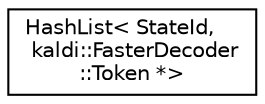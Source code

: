 digraph "Graphical Class Hierarchy"
{
  edge [fontname="Helvetica",fontsize="10",labelfontname="Helvetica",labelfontsize="10"];
  node [fontname="Helvetica",fontsize="10",shape=record];
  rankdir="LR";
  Node0 [label="HashList\< StateId,\l kaldi::FasterDecoder\l::Token *\>",height=0.2,width=0.4,color="black", fillcolor="white", style="filled",URL="$classkaldi_1_1HashList.html"];
}
